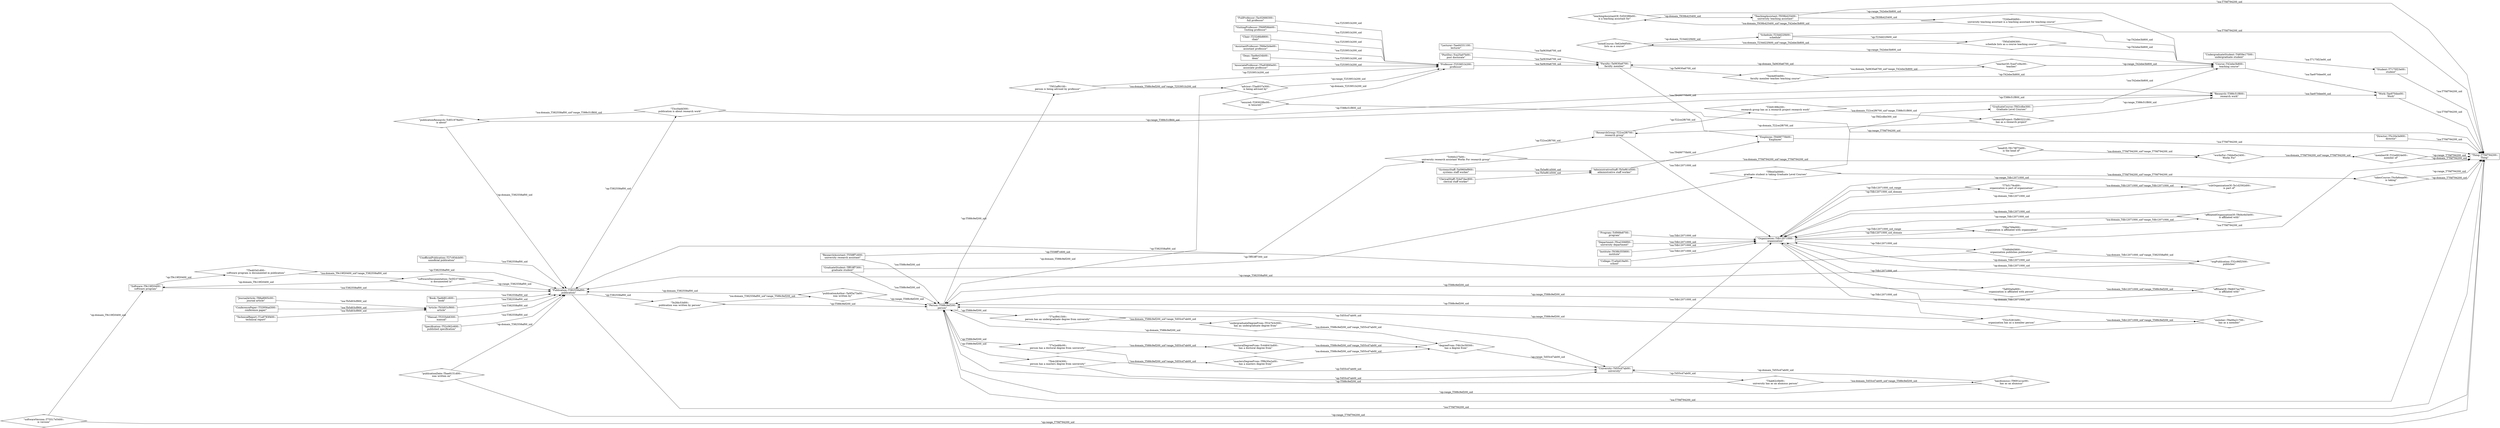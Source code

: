 digraph G {
  splines=polyline;
  rankdir=LR;
  "T7f4f794200" [ label="\"Thing::T7f4f794200::
Thing\"" shape="box" ];
  "Tcf068e8700" [ label="\"Program::Tcf068e8700::
program\"" shape="box" ];
  "Tfca2306f00" [ label="\"Department::Tfca2306f00::
university department\"" shape="box" ];
  "Tb5ef61d500" [ label="\"AdministrativeStaff::Tb5ef61d500::
administrative staff worker\"" shape="box" ];
  "Tfd2cdbe300" [ label="\"GraduateCourse::Tfd2cdbe300::
Graduate Level Courses\"" shape="box" ];
  "T638b355800" [ label="\"Institute::T638b355800::
institute\"" shape="box" ];
  "T558ff7c600" [ label="\"ResearchAssistant::T558ff7c600::
university research assistant\"" shape="box" ];
  "Tae970dee00" [ label="\"Work::Tae970dee00::
Work\"" shape="box" ];
  "T4859e17500" [ label="\"UndergraduateStudent::T4859e17500::
undergraduate student\"" shape="box" ];
  "T6fde5d4e00" [ label="\"AssistantProfessor::T6fde5d4e00::
assistant professor\"" shape="box" ];
  "T9c19f20400" [ label="\"Software::T9c19f20400::
software program\"" shape="box" ];
  "T388c51f800" [ label="\"Research::T388c51f800::
research work\"" shape="box" ];
  "Ta0960ef900" [ label="\"SystemsStaff::Ta0960ef900::
systems staff worker\"" shape="box" ];
  "T7175f23e00" [ label="\"Student::T7175f23e00::
student\"" shape="box" ];
  "Tdb12071000" [ label="\"Organization::Tdb12071000::
organization\"" shape="box" ];
  "Tae8e434b00" [ label="\"Dean::Tae8e434b00::
dean\"" shape="box" ];
  "Tae8d81c600" [ label="\"Book::Tae8d81c600::
book\"" shape="box" ];
  "T88a8905c00" [ label="\"JournalArticle::T88a8905c00::
journal article\"" shape="box" ];
  "Tcbd7dac800" [ label="\"ClericalStaff::Tcbd7dac800::
clerical staff worker\"" shape="box" ];
  "T5a93890e00" [ label="\"AssociateProfessor::T5a93890e00::
associate professor\"" shape="box" ];
  "T23dd22f400" [ label="\"Schedule::T23dd22f400::
schedule\"" shape="box" ];
  "T42ebe3b800" [ label="\"Course::T42ebe3b800::
teaching course\"" shape="box" ];
  "Tff53ff7300" [ label="\"GraduateStudent::Tff53ff7300::
graduate student\"" shape="box" ];
  "T588c9ef200" [ label="\"Person::T588c9ef200::
person\"" shape="box" ];
  "Tb5d03cf900" [ label="\"Article::Tb5d03cf900::
article\"" shape="box" ];
  "T32956ad300" [ label="\"ConferencePaper::T32956ad300::
conference paper\"" shape="box" ];
  "Tac02666300" [ label="\"FullProfessor::Tac02666300::
full professor\"" shape="box" ];
  "T5333eb6300" [ label="\"Manual::T5333eb6300::
manual\"" shape="box" ];
  "T1a9783f400" [ label="\"TechnicalReport::T1a9783f400::
technical report\"" shape="box" ];
  "T52c062c600" [ label="\"Specification::T52c062c600::
published specification\"" shape="box" ];
  "T253951b200" [ label="\"Professor::T253951b200::
professor\"" shape="box" ];
  "T5c20e3e900" [ label="\"Director::T5c20e3e900::
director\"" shape="box" ];
  "T939b425400" [ label="\"TeachingAssistant::T939b425400::
university teaching assistant\"" shape="box" ];
  "T9499770b00" [ label="\"Employee::T9499770b00::
Employee\"" shape="box" ];
  "T1a0ed19a00" [ label="\"College::T1a0ed19a00::
school\"" shape="box" ];
  "Taed4331100" [ label="\"Lecturer::Taed4331100::
lecturer\"" shape="box" ];
  "T22ce2f6700" [ label="\"ResearchGroup::T22ce2f6700::
research group\"" shape="box" ];
  "Tf49f59bb00" [ label="\"VisitingProfessor::Tf49f59bb00::
visiting professor\"" shape="box" ];
  "Td55cd7ab00" [ label="\"University::Td55cd7ab00::
university\"" shape="box" ];
  "T27c93dcb00" [ label="\"UnofficialPublication::T27c93dcb00::
unnoficial publication\"" shape="box" ];
  "Tca25a07b00" [ label="\"PostDoc::Tca25a07b00::
post doctorate\"" shape="box" ];
  "Ta0630a6700" [ label="\"Faculty::Ta0630a6700::
faculty member\"" shape="box" ];
  "T232d6b8800" [ label="\"Chair::T232d6b8800::
chair\"" shape="box" ];
  "T382558af00" [ label="\"Publication::T382558af00::
publication\"" shape="box" ];
  "T3ad037e300" [ label="\"advisor::T3ad037e300::
is being advised by\"" shape="Mdiamond" ];
  "T8d657ea700" [ label="\"affiliateOf::T8d657ea700::
is affiliated with\"" shape="Mdiamond" ];
  "T8d4c6d3e00" [ label="\"affiliatedOrganizationOf::T8d4c6d3e00::
is affiliated with\"" shape="Mdiamond" ];
  "T4b1bc59300" [ label="\"degreeFrom::T4b1bc59300::
has a degree from\"" shape="Mdiamond" ];
  "Tc44641bd00" [ label="\"doctoralDegreeFrom::Tc44641bd00::
has a doctoral degree from\"" shape="Mdiamond" ];
  "T9691a1ac00" [ label="\"hasAlumnus::T9691a1ac00::
has as an alumnus\"" shape="Mdiamond" ];
  "T8178f75400" [ label="\"headOf::T8178f75400::
is the head of\"" shape="Mdiamond" ];
  "Te62e9df500" [ label="\"listedCourse::Te62e9df500::
lists as a course\"" shape="Mdiamond" ];
  "Tf9b30a2a00" [ label="\"mastersDegreeFrom::Tf9b30a2a00::
has a masters degree from\"" shape="Mdiamond" ];
  "T8a06a21700" [ label="\"member::T8a06a21700::
has as a member\"" shape="Mdiamond" ];
  "T22e6824e00" [ label="\"memberOf::T22e6824e00::
member of\"" shape="Mdiamond" ];
  "T32c96f2500" [ label="\"orgPublication::T32c96f2500::
publishes\"" shape="Mdiamond" ];
  "Ta0f3a73a00" [ label="\"publicationAuthor::Ta0f3a73a00::
was written by\"" shape="Mdiamond" ];
  "Tbae9151d00" [ label="\"publicationDate::Tbae9151d00::
was written on\"" shape="Mdiamond" ];
  "Tc851978a00" [ label="\"publicationResearch::Tc851978a00::
is about\"" shape="Mdiamond" ];
  "Tbf80322100" [ label="\"researchProject::Tbf80322100::
has as a research project\"" shape="Mdiamond" ];
  "Te5f2373600" [ label="\"softwareDocumentation::Te5f2373600::
is documented in\"" shape="Mdiamond" ];
  "T75517e5400" [ label="\"softwareVersion::T75517e5400::
is version\"" shape="Mdiamond" ];
  "Te1d2592d00" [ label="\"subOrganizationOf::Te1d2592d00::
is part of\"" shape="Mdiamond" ];
  "T4cfa6eaa00" [ label="\"takesCourse::T4cfa6eaa00::
is taking\"" shape="Mdiamond" ];
  "Tced7c0bc00" [ label="\"teacherOf::Tced7c0bc00::
teaches\"" shape="Mdiamond" ];
  "Tcf203f6b00" [ label="\"teachingAssistantOf::Tcf203f6b00::
is a teaching assistant for\"" shape="Mdiamond" ];
  "T293029bc00" [ label="\"tenured::T293029bc00::
is tenured:\"" shape="Mdiamond" ];
  "Tf1b7b3c000" [ label="\"undergraduateDegreeFrom::Tf1b7b3c000::
has an undergraduate degree from\"" shape="Mdiamond" ];
  "T4bbd5e2400" [ label="\"worksFor::T4bbd5e2400::
Works For\"" shape="Mdiamond" ];
  "Tc940c27b00" [ label="\"Tc940c27b00::
university research assistant Works For research group\"" shape="Mdiamond" ];
  "T5e403d1d00" [ label="\"T5e403d1d00::
software program is documented in publication\"" shape="Mdiamond" ];
  "Ta850a0a900" [ label="\"Ta850a0a900::
organization is affiliated with person\"" shape="Mdiamond" ];
  "T9be769e000" [ label="\"T9be769e000::
organization is affiliated with organization\"" shape="Mdiamond" ];
  "T32c5281b00" [ label="\"T32c5281b00::
organization has as a member person\"" shape="Mdiamond" ];
  "T3484945800" [ label="\"T3484945800::
organization publishes publication\"" shape="Mdiamond" ];
  "T7b5179cd00" [ label="\"T7b5179cd00::
organization is part of organization\"" shape="Mdiamond" ];
  "T95d3d06300" [ label="\"T95d3d06300::
schedule lists as a course teaching course\"" shape="Mdiamond" ];
  "Tf9445a0000" [ label="\"Tf9445a0000::
graduate student is taking Graduate Level Courses\"" shape="Mdiamond" ];
  "T952aff4100" [ label="\"T952aff4100::
person is being advised by professor\"" shape="Mdiamond" ];
  "T7e2e4fdc00" [ label="\"T7e2e4fdc00::
person has a doctoral degree from university\"" shape="Mdiamond" ];
  "Tb4c2834300" [ label="\"Tb4c2834300::
person has a masters degree from university\"" shape="Mdiamond" ];
  "T7acf941500" [ label="\"T7acf941500::
person has an undergraduate degree from university\"" shape="Mdiamond" ];
  "T200e956f00" [ label="\"T200e956f00::
university teaching assistant is a teaching assistant for teaching course\"" shape="Mdiamond" ];
  "T2b9199b200" [ label="\"T2b9199b200::
research group has as a research project research work\"" shape="Mdiamond" ];
  "T4ab62c0b00" [ label="\"T4ab62c0b00::
university has as an alumnus person\"" shape="Mdiamond" ];
  "Tee4e854d00" [ label="\"Tee4e854d00::
faculty member teaches teaching course\"" shape="Mdiamond" ];
  "Te2fdc53d00" [ label="\"Te2fdc53d00::
publication was written by person\"" shape="Mdiamond" ];
  "T3cc0add300" [ label="\"T3cc0add300::
publication is about research work\"" shape="Mdiamond" ];
  "Tae970dee00" -> "T7f4f794200" [ label="\"isa:T7f4f794200_uid" ];
  "T7175f23e00" -> "T7f4f794200" [ label="\"isa:T7f4f794200_uid" ];
  "Tdb12071000" -> "T7f4f794200" [ label="\"isa:T7f4f794200_uid" ];
  "T23dd22f400" -> "T7f4f794200" [ label="\"isa:T7f4f794200_uid" ];
  "T588c9ef200" -> "T7f4f794200" [ label="\"isa:T7f4f794200_uid" ];
  "T5c20e3e900" -> "T7f4f794200" [ label="\"isa:T7f4f794200_uid" ];
  "T939b425400" -> "T7f4f794200" [ label="\"isa:T7f4f794200_uid" ];
  "T9499770b00" -> "T7f4f794200" [ label="\"isa:T7f4f794200_uid" ];
  "T382558af00" -> "T7f4f794200" [ label="\"isa:T7f4f794200_uid" ];
  "T88a8905c00" -> "Tb5d03cf900" [ label="\"isa:Tb5d03cf900_uid" ];
  "T558ff7c600" -> "T588c9ef200" [ label="\"isa:T588c9ef200_uid" ];
  "T5333eb6300" -> "T382558af00" [ label="\"isa:T382558af00_uid" ];
  "Tf49f59bb00" -> "T253951b200" [ label="\"isa:T253951b200_uid" ];
  "Ta0960ef900" -> "Tb5ef61d500" [ label="\"isa:Tb5ef61d500_uid" ];
  "T1a9783f400" -> "Tb5d03cf900" [ label="\"isa:Tb5d03cf900_uid" ];
  "Td55cd7ab00" -> "Tdb12071000" [ label="\"isa:Tdb12071000_uid" ];
  "Ta0630a6700" -> "T9499770b00" [ label="\"isa:T9499770b00_uid" ];
  "T42ebe3b800" -> "Tae970dee00" [ label="\"isa:Tae970dee00_uid" ];
  "Tae8d81c600" -> "T382558af00" [ label="\"isa:T382558af00_uid" ];
  "Tac02666300" -> "T253951b200" [ label="\"isa:T253951b200_uid" ];
  "Tae8e434b00" -> "T253951b200" [ label="\"isa:T253951b200_uid" ];
  "T6fde5d4e00" -> "T253951b200" [ label="\"isa:T253951b200_uid" ];
  "Tcf068e8700" -> "Tdb12071000" [ label="\"isa:Tdb12071000_uid" ];
  "Tb5d03cf900" -> "T382558af00" [ label="\"isa:T382558af00_uid" ];
  "Tff53ff7300" -> "T588c9ef200" [ label="\"isa:T588c9ef200_uid" ];
  "T638b355800" -> "Tdb12071000" [ label="\"isa:Tdb12071000_uid" ];
  "T5a93890e00" -> "T253951b200" [ label="\"isa:T253951b200_uid" ];
  "Taed4331100" -> "Ta0630a6700" [ label="\"isa:Ta0630a6700_uid" ];
  "Tca25a07b00" -> "Ta0630a6700" [ label="\"isa:Ta0630a6700_uid" ];
  "T52c062c600" -> "T382558af00" [ label="\"isa:T382558af00_uid" ];
  "T22ce2f6700" -> "Tdb12071000" [ label="\"isa:Tdb12071000_uid" ];
  "T388c51f800" -> "Tae970dee00" [ label="\"isa:Tae970dee00_uid" ];
  "Tb5ef61d500" -> "T9499770b00" [ label="\"isa:T9499770b00_uid" ];
  "T1a0ed19a00" -> "Tdb12071000" [ label="\"isa:Tdb12071000_uid" ];
  "Tcbd7dac800" -> "Tb5ef61d500" [ label="\"isa:Tb5ef61d500_uid" ];
  "T4859e17500" -> "T7175f23e00" [ label="\"isa:T7175f23e00_uid" ];
  "T9c19f20400" -> "T382558af00" [ label="\"isa:T382558af00_uid" ];
  "T32956ad300" -> "Tb5d03cf900" [ label="\"isa:Tb5d03cf900_uid" ];
  "Tfca2306f00" -> "Tdb12071000" [ label="\"isa:Tdb12071000_uid" ];
  "Tfd2cdbe300" -> "T42ebe3b800" [ label="\"isa:T42ebe3b800_uid" ];
  "T27c93dcb00" -> "T382558af00" [ label="\"isa:T382558af00_uid" ];
  "T232d6b8800" -> "T253951b200" [ label="\"isa:T253951b200_uid" ];
  "T253951b200" -> "Ta0630a6700" [ label="\"isa:Ta0630a6700_uid" ];
  "T3ad037e300" -> "T588c9ef200" [ label="\"op:domain_T588c9ef200_uid" ];
  "T3ad037e300" -> "T253951b200" [ label="\"op:range_T253951b200_uid" ];
  "T8d657ea700" -> "Tdb12071000" [ label="\"op:domain_Tdb12071000_uid" ];
  "T8d657ea700" -> "T588c9ef200" [ label="\"op:range_T588c9ef200_uid" ];
  "T8d4c6d3e00" -> "Tdb12071000" [ label="\"op:domain_Tdb12071000_uid" ];
  "T8d4c6d3e00" -> "Tdb12071000" [ label="\"op:range_Tdb12071000_uid" ];
  "T4b1bc59300" -> "T588c9ef200" [ label="\"op:domain_T588c9ef200_uid" ];
  "T4b1bc59300" -> "Td55cd7ab00" [ label="\"op:range_Td55cd7ab00_uid" ];
  "Tc44641bd00" -> "T4b1bc59300" [ label="\"isa:domain_T588c9ef200_uid\"range_Td55cd7ab00_uid" ];
  "T9691a1ac00" -> "Td55cd7ab00" [ label="\"op:domain_Td55cd7ab00_uid" ];
  "T9691a1ac00" -> "T588c9ef200" [ label="\"op:range_T588c9ef200_uid" ];
  "T8178f75400" -> "T4bbd5e2400" [ label="\"isa:domain_T7f4f794200_uid\"range_T7f4f794200_uid" ];
  "Te62e9df500" -> "T23dd22f400" [ label="\"op:domain_T23dd22f400_uid" ];
  "Te62e9df500" -> "T42ebe3b800" [ label="\"op:range_T42ebe3b800_uid" ];
  "Tf9b30a2a00" -> "T4b1bc59300" [ label="\"isa:domain_T588c9ef200_uid\"range_Td55cd7ab00_uid" ];
  "T8a06a21700" -> "Tdb12071000" [ label="\"op:domain_Tdb12071000_uid" ];
  "T8a06a21700" -> "T588c9ef200" [ label="\"op:range_T588c9ef200_uid" ];
  "T22e6824e00" -> "T7f4f794200" [ label="\"op:domain_T7f4f794200_uid" ];
  "T22e6824e00" -> "T7f4f794200" [ label="\"op:range_T7f4f794200_uid" ];
  "T32c96f2500" -> "Tdb12071000" [ label="\"op:domain_Tdb12071000_uid" ];
  "T32c96f2500" -> "T382558af00" [ label="\"op:range_T382558af00_uid" ];
  "Ta0f3a73a00" -> "T382558af00" [ label="\"op:domain_T382558af00_uid" ];
  "Ta0f3a73a00" -> "T588c9ef200" [ label="\"op:range_T588c9ef200_uid" ];
  "Tbae9151d00" -> "T382558af00" [ label="\"op:domain_T382558af00_uid" ];
  "Tbae9151d00" -> "T7f4f794200" [ label="\"op:range_T7f4f794200_uid" ];
  "Tc851978a00" -> "T382558af00" [ label="\"op:domain_T382558af00_uid" ];
  "Tc851978a00" -> "T388c51f800" [ label="\"op:range_T388c51f800_uid" ];
  "Tbf80322100" -> "T22ce2f6700" [ label="\"op:domain_T22ce2f6700_uid" ];
  "Tbf80322100" -> "T388c51f800" [ label="\"op:range_T388c51f800_uid" ];
  "Te5f2373600" -> "T9c19f20400" [ label="\"op:domain_T9c19f20400_uid" ];
  "Te5f2373600" -> "T382558af00" [ label="\"op:range_T382558af00_uid" ];
  "T75517e5400" -> "T9c19f20400" [ label="\"op:domain_T9c19f20400_uid" ];
  "T75517e5400" -> "T7f4f794200" [ label="\"op:range_T7f4f794200_uid" ];
  "Te1d2592d00" -> "Tdb12071000" [ label="\"op:domain_Tdb12071000_uid" ];
  "Te1d2592d00" -> "Tdb12071000" [ label="\"op:range_Tdb12071000_uid" ];
  "T4cfa6eaa00" -> "T7f4f794200" [ label="\"op:domain_T7f4f794200_uid" ];
  "T4cfa6eaa00" -> "T7f4f794200" [ label="\"op:range_T7f4f794200_uid" ];
  "Tced7c0bc00" -> "Ta0630a6700" [ label="\"op:domain_Ta0630a6700_uid" ];
  "Tced7c0bc00" -> "T42ebe3b800" [ label="\"op:range_T42ebe3b800_uid" ];
  "Tcf203f6b00" -> "T939b425400" [ label="\"op:domain_T939b425400_uid" ];
  "Tcf203f6b00" -> "T42ebe3b800" [ label="\"op:range_T42ebe3b800_uid" ];
  "T293029bc00" -> "T253951b200" [ label="\"op:domain_T253951b200_uid" ];
  "T293029bc00" -> "T7f4f794200" [ label="\"op:range_T7f4f794200_uid" ];
  "Tf1b7b3c000" -> "T4b1bc59300" [ label="\"isa:domain_T588c9ef200_uid\"range_Td55cd7ab00_uid" ];
  "T4bbd5e2400" -> "T22e6824e00" [ label="\"isa:domain_T7f4f794200_uid\"range_T7f4f794200_uid" ];
  "T558ff7c600" -> "Tc940c27b00" [ label="\"op:T558ff7c600_uid" ];
  "Tc940c27b00" -> "T22ce2f6700" [ label="\"op:T22ce2f6700_uid" ];
  "Tc940c27b00" -> "T4bbd5e2400" [ label="\"isa:domain_T7f4f794200_uid\"range_T7f4f794200_uid" ];
  "T9c19f20400" -> "T5e403d1d00" [ label="\"op:T9c19f20400_uid" ];
  "T5e403d1d00" -> "T382558af00" [ label="\"op:T382558af00_uid" ];
  "T5e403d1d00" -> "Te5f2373600" [ label="\"isa:domain_T9c19f20400_uid\"range_T382558af00_uid" ];
  "Tdb12071000" -> "Ta850a0a900" [ label="\"op:Tdb12071000_uid" ];
  "Ta850a0a900" -> "T588c9ef200" [ label="\"op:T588c9ef200_uid" ];
  "Ta850a0a900" -> "T8d657ea700" [ label="\"isa:domain_Tdb12071000_uid\"range_T588c9ef200_uid" ];
  "Tdb12071000" -> "T9be769e000" [ label="\"op:Tdb12071000_uid_domain" ];
  "T9be769e000" -> "Tdb12071000" [ label="\"op:Tdb12071000_uid_range" ];
  "T9be769e000" -> "T8d4c6d3e00" [ label="\"isa:domain_Tdb12071000_uid\"range_Tdb12071000_uid" ];
  "Tdb12071000" -> "T32c5281b00" [ label="\"op:Tdb12071000_uid" ];
  "T32c5281b00" -> "T588c9ef200" [ label="\"op:T588c9ef200_uid" ];
  "T32c5281b00" -> "T8a06a21700" [ label="\"isa:domain_Tdb12071000_uid\"range_T588c9ef200_uid" ];
  "Tdb12071000" -> "T3484945800" [ label="\"op:Tdb12071000_uid" ];
  "T3484945800" -> "T382558af00" [ label="\"op:T382558af00_uid" ];
  "T3484945800" -> "T32c96f2500" [ label="\"isa:domain_Tdb12071000_uid\"range_T382558af00_uid" ];
  "Tdb12071000" -> "T7b5179cd00" [ label="\"op:Tdb12071000_uid_domain" ];
  "T7b5179cd00" -> "Tdb12071000" [ label="\"op:Tdb12071000_uid_range" ];
  "T7b5179cd00" -> "Te1d2592d00" [ label="\"isa:domain_Tdb12071000_uid\"range_Tdb12071000_uid" ];
  "T23dd22f400" -> "T95d3d06300" [ label="\"op:T23dd22f400_uid" ];
  "T95d3d06300" -> "T42ebe3b800" [ label="\"op:T42ebe3b800_uid" ];
  "T95d3d06300" -> "Te62e9df500" [ label="\"isa:domain_T23dd22f400_uid\"range_T42ebe3b800_uid" ];
  "Tff53ff7300" -> "Tf9445a0000" [ label="\"op:Tff53ff7300_uid" ];
  "Tf9445a0000" -> "Tfd2cdbe300" [ label="\"op:Tfd2cdbe300_uid" ];
  "Tf9445a0000" -> "T4cfa6eaa00" [ label="\"isa:domain_T7f4f794200_uid\"range_T7f4f794200_uid" ];
  "T588c9ef200" -> "T952aff4100" [ label="\"op:T588c9ef200_uid" ];
  "T952aff4100" -> "T253951b200" [ label="\"op:T253951b200_uid" ];
  "T952aff4100" -> "T3ad037e300" [ label="\"isa:domain_T588c9ef200_uid\"range_T253951b200_uid" ];
  "T588c9ef200" -> "T7e2e4fdc00" [ label="\"op:T588c9ef200_uid" ];
  "T7e2e4fdc00" -> "Td55cd7ab00" [ label="\"op:Td55cd7ab00_uid" ];
  "T7e2e4fdc00" -> "Tc44641bd00" [ label="\"isa:domain_T588c9ef200_uid\"range_Td55cd7ab00_uid" ];
  "T588c9ef200" -> "Tb4c2834300" [ label="\"op:T588c9ef200_uid" ];
  "Tb4c2834300" -> "Td55cd7ab00" [ label="\"op:Td55cd7ab00_uid" ];
  "Tb4c2834300" -> "Tf9b30a2a00" [ label="\"isa:domain_T588c9ef200_uid\"range_Td55cd7ab00_uid" ];
  "T588c9ef200" -> "T7acf941500" [ label="\"op:T588c9ef200_uid" ];
  "T7acf941500" -> "Td55cd7ab00" [ label="\"op:Td55cd7ab00_uid" ];
  "T7acf941500" -> "Tf1b7b3c000" [ label="\"isa:domain_T588c9ef200_uid\"range_Td55cd7ab00_uid" ];
  "T939b425400" -> "T200e956f00" [ label="\"op:T939b425400_uid" ];
  "T200e956f00" -> "T42ebe3b800" [ label="\"op:T42ebe3b800_uid" ];
  "T200e956f00" -> "Tcf203f6b00" [ label="\"isa:domain_T939b425400_uid\"range_T42ebe3b800_uid" ];
  "T22ce2f6700" -> "T2b9199b200" [ label="\"op:T22ce2f6700_uid" ];
  "T2b9199b200" -> "T388c51f800" [ label="\"op:T388c51f800_uid" ];
  "T2b9199b200" -> "Tbf80322100" [ label="\"isa:domain_T22ce2f6700_uid\"range_T388c51f800_uid" ];
  "Td55cd7ab00" -> "T4ab62c0b00" [ label="\"op:Td55cd7ab00_uid" ];
  "T4ab62c0b00" -> "T588c9ef200" [ label="\"op:T588c9ef200_uid" ];
  "T4ab62c0b00" -> "T9691a1ac00" [ label="\"isa:domain_Td55cd7ab00_uid\"range_T588c9ef200_uid" ];
  "Ta0630a6700" -> "Tee4e854d00" [ label="\"op:Ta0630a6700_uid" ];
  "Tee4e854d00" -> "T42ebe3b800" [ label="\"op:T42ebe3b800_uid" ];
  "Tee4e854d00" -> "Tced7c0bc00" [ label="\"isa:domain_Ta0630a6700_uid\"range_T42ebe3b800_uid" ];
  "T382558af00" -> "Te2fdc53d00" [ label="\"op:T382558af00_uid" ];
  "Te2fdc53d00" -> "T588c9ef200" [ label="\"op:T588c9ef200_uid" ];
  "Te2fdc53d00" -> "Ta0f3a73a00" [ label="\"isa:domain_T382558af00_uid\"range_T588c9ef200_uid" ];
  "T382558af00" -> "T3cc0add300" [ label="\"op:T382558af00_uid" ];
  "T3cc0add300" -> "T388c51f800" [ label="\"op:T388c51f800_uid" ];
  "T3cc0add300" -> "Tc851978a00" [ label="\"isa:domain_T382558af00_uid\"range_T388c51f800_uid" ];
}
